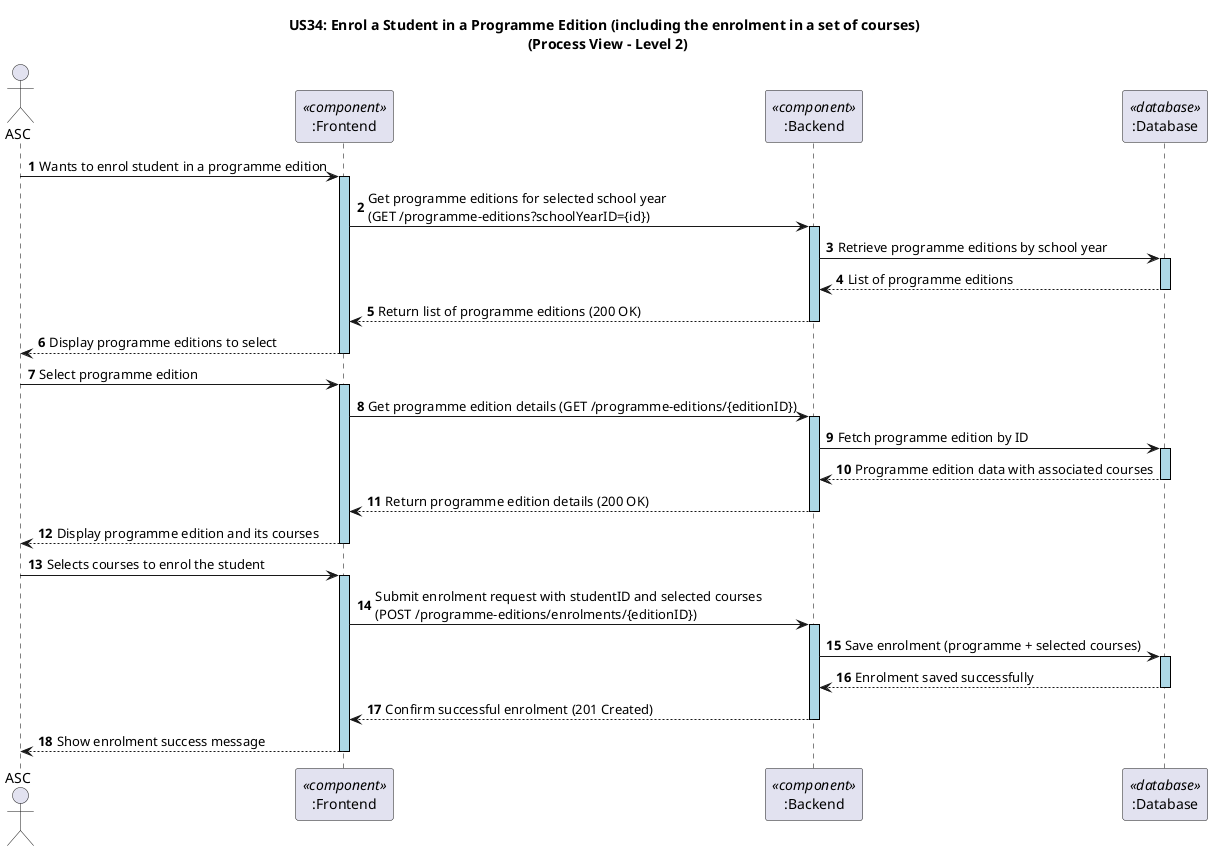 @startuml

' US34 - Enrol a Student in a Programme Edition (including the enrolment in a set of courses)
' Process View - Level 2 (Frontend, Backend, DB)

autonumber

skinparam sequence {
   LifelineBorderColor black
   LifelineBackgroundColor LightBlue
}

title US34: Enrol a Student in a Programme Edition (including the enrolment in a set of courses) \n (Process View - Level 2)

actor ASC
participant ":Frontend" as FE <<component>>
participant ":Backend" as BE <<component>>
participant ":Database" as DB <<database>>

' Fase 1 – Consulta
ASC -> FE ++: Wants to enrol student in a programme edition
FE -> BE ++: Get programme editions for selected school year\n(GET /programme-editions?schoolYearID={id})
BE -> DB ++: Retrieve programme editions by school year
DB --> BE --: List of programme editions
BE --> FE --: Return list of programme editions (200 OK)
FE --> ASC --: Display programme editions to select

ASC -> FE ++: Select programme edition
FE -> BE ++: Get programme edition details (GET /programme-editions/{editionID})
BE -> DB ++: Fetch programme edition by ID
DB --> BE --: Programme edition data with associated courses
BE --> FE --: Return programme edition details (200 OK)
FE --> ASC --: Display programme edition and its courses



'Fase 2 – Inscrição
ASC -> FE ++: Selects courses to enrol the student
FE -> BE ++: Submit enrolment request with studentID and selected courses\n(POST /programme-editions/enrolments/{editionID})
BE -> DB ++: Save enrolment (programme + selected courses)
DB --> BE --: Enrolment saved successfully
BE --> FE --: Confirm successful enrolment (201 Created)
FE --> ASC --: Show enrolment success message


@enduml
